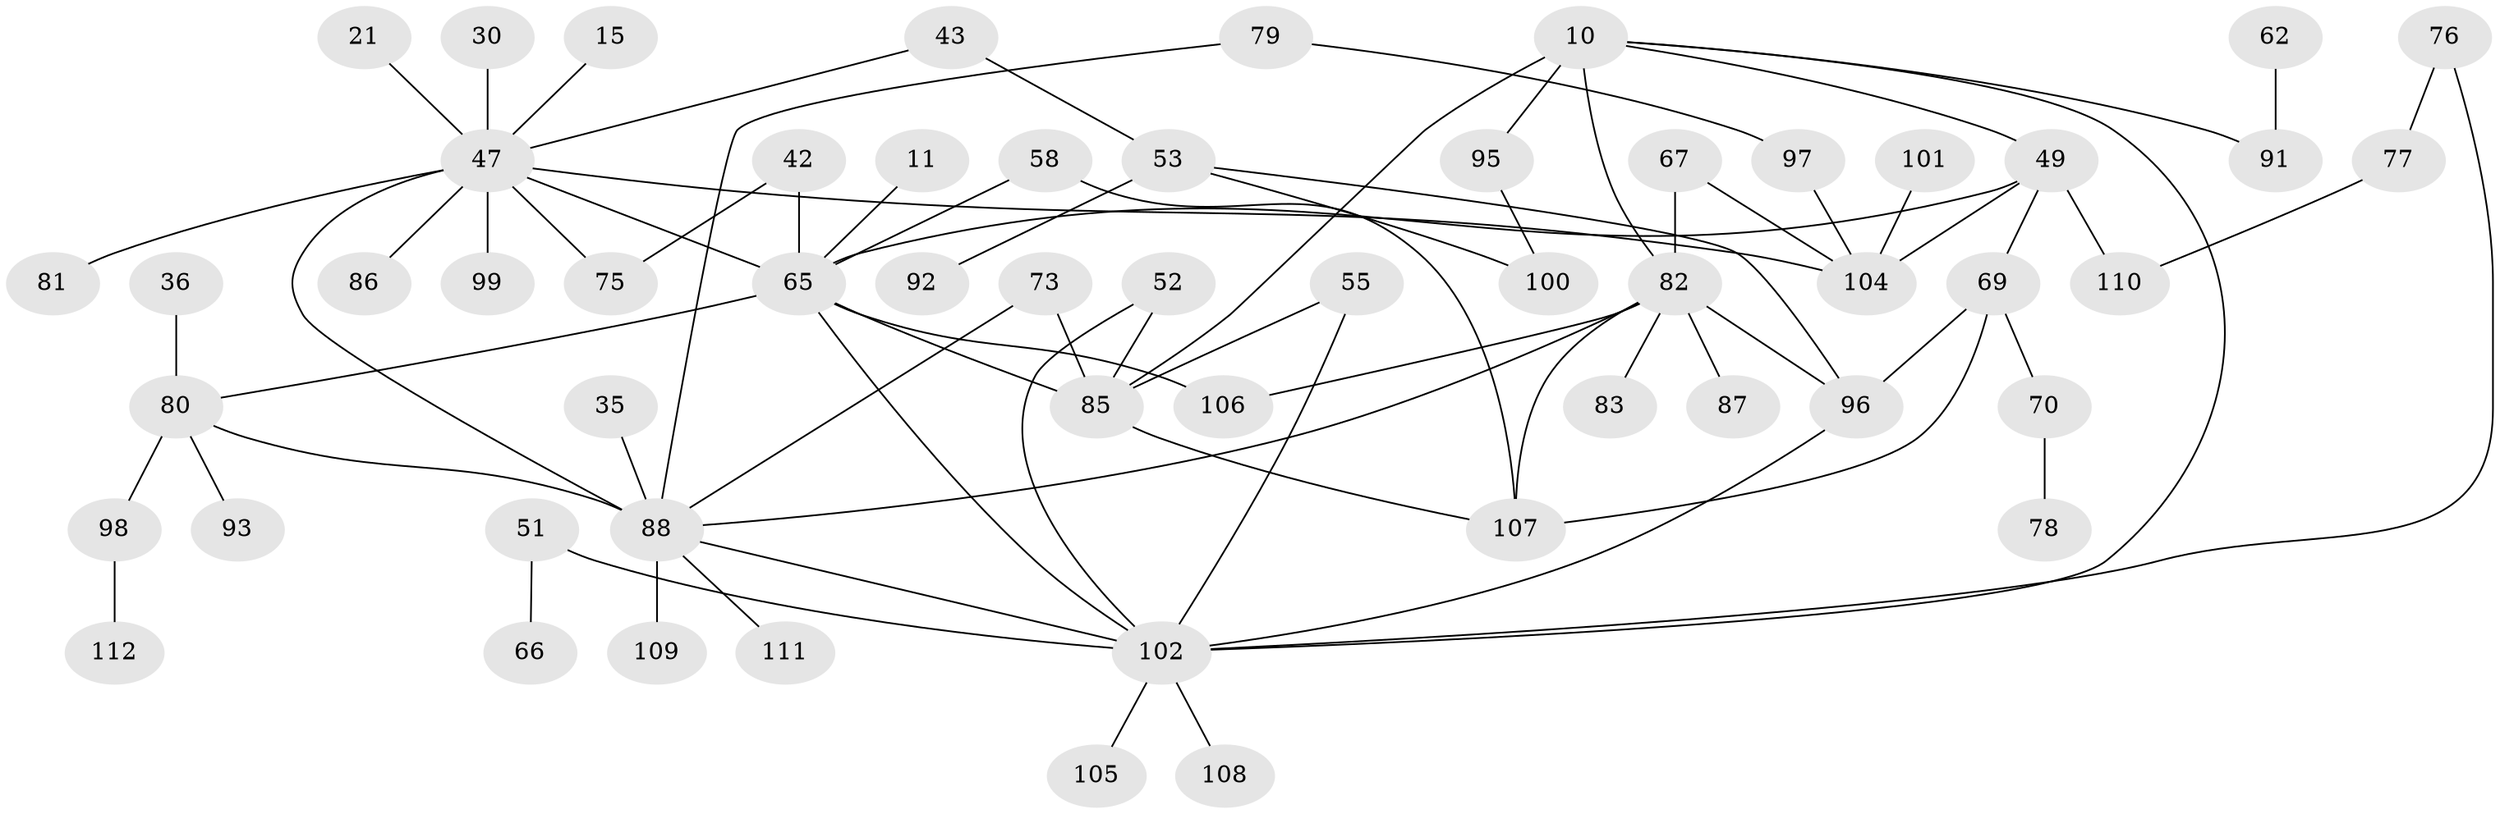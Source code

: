 // original degree distribution, {6: 0.03571428571428571, 8: 0.008928571428571428, 3: 0.23214285714285715, 5: 0.03571428571428571, 4: 0.09821428571428571, 2: 0.3392857142857143, 9: 0.008928571428571428, 1: 0.23214285714285715, 7: 0.008928571428571428}
// Generated by graph-tools (version 1.1) at 2025/44/03/04/25 21:44:21]
// undirected, 56 vertices, 76 edges
graph export_dot {
graph [start="1"]
  node [color=gray90,style=filled];
  10;
  11;
  15;
  21;
  30;
  35;
  36;
  42 [super="+24"];
  43;
  47 [super="+22+39"];
  49 [super="+46"];
  51;
  52;
  53 [super="+50"];
  55;
  58 [super="+54"];
  62;
  65 [super="+1+2"];
  66;
  67;
  69 [super="+59+56"];
  70;
  73 [super="+23+25+61"];
  75;
  76 [super="+64"];
  77;
  78;
  79;
  80 [super="+32"];
  81;
  82 [super="+74+38+48"];
  83;
  85 [super="+60+57+71"];
  86;
  87;
  88 [super="+72+29"];
  91 [super="+33"];
  92;
  93;
  95;
  96 [super="+68"];
  97;
  98;
  99 [super="+41"];
  100 [super="+89"];
  101;
  102 [super="+94+40"];
  104 [super="+103"];
  105;
  106 [super="+84+31"];
  107 [super="+16"];
  108;
  109;
  110;
  111;
  112;
  10 -- 95;
  10 -- 49 [weight=2];
  10 -- 82;
  10 -- 91;
  10 -- 102;
  10 -- 85 [weight=3];
  11 -- 65;
  15 -- 47;
  21 -- 47;
  30 -- 47;
  35 -- 88;
  36 -- 80;
  42 -- 75;
  42 -- 65;
  43 -- 47;
  43 -- 53;
  47 -- 99 [weight=2];
  47 -- 65 [weight=2];
  47 -- 75;
  47 -- 81;
  47 -- 86;
  47 -- 88 [weight=4];
  47 -- 104;
  49 -- 110;
  49 -- 65;
  49 -- 69;
  49 -- 104;
  51 -- 66;
  51 -- 102;
  52 -- 102;
  52 -- 85;
  53 -- 92;
  53 -- 96 [weight=2];
  53 -- 100;
  55 -- 102;
  55 -- 85;
  58 -- 65;
  58 -- 107;
  62 -- 91;
  65 -- 106 [weight=3];
  65 -- 102;
  65 -- 80;
  65 -- 85;
  67 -- 82;
  67 -- 104;
  69 -- 70;
  69 -- 107 [weight=2];
  69 -- 96;
  70 -- 78;
  73 -- 85;
  73 -- 88;
  76 -- 77;
  76 -- 102;
  77 -- 110;
  79 -- 97;
  79 -- 88;
  80 -- 93;
  80 -- 98;
  80 -- 88;
  82 -- 87;
  82 -- 106;
  82 -- 107;
  82 -- 83;
  82 -- 88 [weight=2];
  82 -- 96;
  85 -- 107;
  88 -- 109;
  88 -- 111;
  88 -- 102;
  95 -- 100 [weight=2];
  96 -- 102;
  97 -- 104;
  98 -- 112;
  101 -- 104;
  102 -- 108;
  102 -- 105;
}
